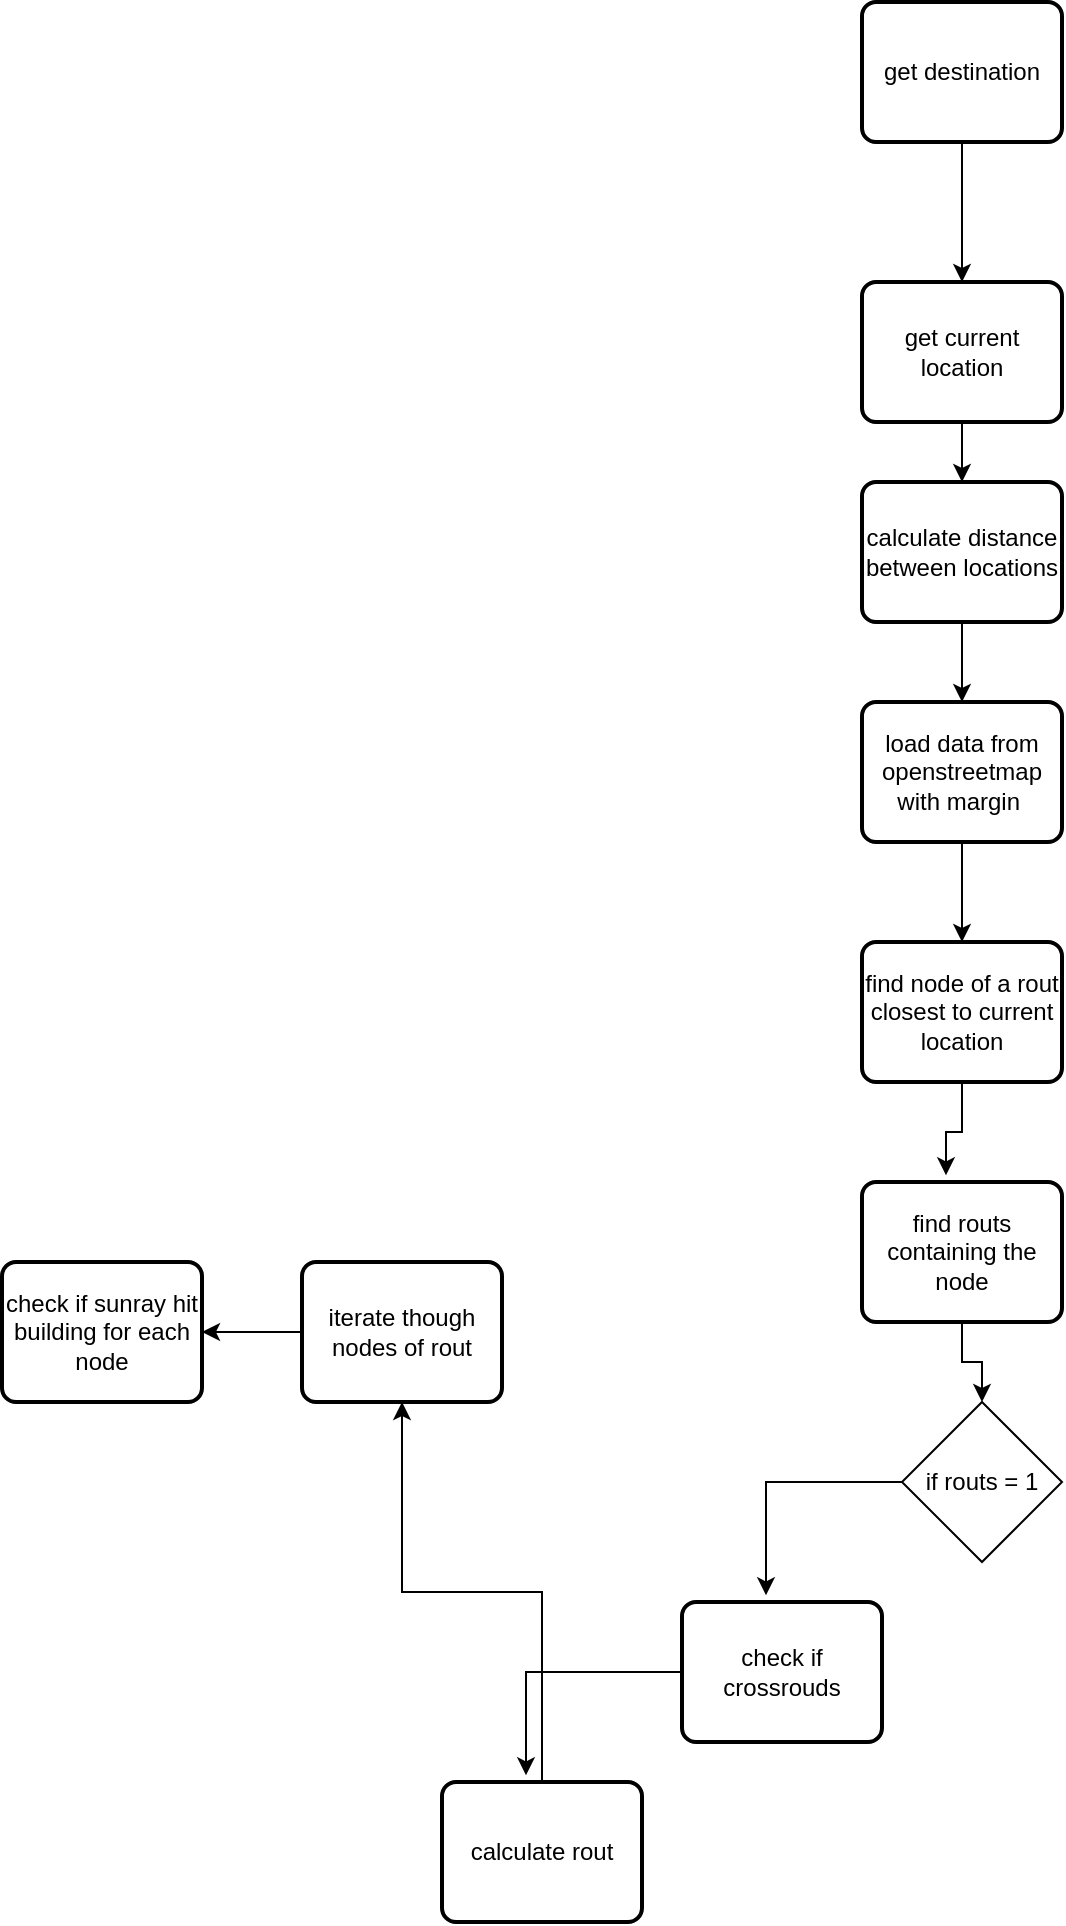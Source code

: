 <mxfile version="28.0.6">
  <diagram name="Seite-1" id="Rt5CnZ4Q0ylix6PVqF4p">
    <mxGraphModel dx="1613" dy="562" grid="1" gridSize="10" guides="1" tooltips="1" connect="1" arrows="1" fold="1" page="1" pageScale="1" pageWidth="827" pageHeight="1169" math="0" shadow="0">
      <root>
        <mxCell id="0" />
        <mxCell id="1" parent="0" />
        <mxCell id="by-8xRh2DoT8zti-E0eY-3" style="edgeStyle=orthogonalEdgeStyle;rounded=0;orthogonalLoop=1;jettySize=auto;html=1;entryX=0.5;entryY=0;entryDx=0;entryDy=0;" parent="1" source="by-8xRh2DoT8zti-E0eY-1" target="by-8xRh2DoT8zti-E0eY-2" edge="1">
          <mxGeometry relative="1" as="geometry" />
        </mxCell>
        <mxCell id="by-8xRh2DoT8zti-E0eY-1" value="get destination" style="rounded=1;whiteSpace=wrap;html=1;absoluteArcSize=1;arcSize=14;strokeWidth=2;" parent="1" vertex="1">
          <mxGeometry x="300" y="180" width="100" height="70" as="geometry" />
        </mxCell>
        <mxCell id="by-8xRh2DoT8zti-E0eY-2" value="get current location" style="rounded=1;whiteSpace=wrap;html=1;absoluteArcSize=1;arcSize=14;strokeWidth=2;" parent="1" vertex="1">
          <mxGeometry x="300" y="320" width="100" height="70" as="geometry" />
        </mxCell>
        <mxCell id="Wr040Zg8K2RzRJo0UWp4-2" value="" style="edgeStyle=orthogonalEdgeStyle;rounded=0;orthogonalLoop=1;jettySize=auto;html=1;" parent="1" source="by-8xRh2DoT8zti-E0eY-2" target="Wr040Zg8K2RzRJo0UWp4-1" edge="1">
          <mxGeometry relative="1" as="geometry">
            <mxPoint x="350" y="390" as="sourcePoint" />
            <mxPoint x="350" y="560" as="targetPoint" />
          </mxGeometry>
        </mxCell>
        <mxCell id="Wr040Zg8K2RzRJo0UWp4-9" style="edgeStyle=orthogonalEdgeStyle;rounded=0;orthogonalLoop=1;jettySize=auto;html=1;entryX=0.5;entryY=0;entryDx=0;entryDy=0;" parent="1" source="Wr040Zg8K2RzRJo0UWp4-1" target="Wr040Zg8K2RzRJo0UWp4-8" edge="1">
          <mxGeometry relative="1" as="geometry" />
        </mxCell>
        <mxCell id="Wr040Zg8K2RzRJo0UWp4-1" value="calculate distance between locations" style="rounded=1;whiteSpace=wrap;html=1;absoluteArcSize=1;arcSize=14;strokeWidth=2;" parent="1" vertex="1">
          <mxGeometry x="300" y="420" width="100" height="70" as="geometry" />
        </mxCell>
        <mxCell id="Wr040Zg8K2RzRJo0UWp4-11" style="edgeStyle=orthogonalEdgeStyle;rounded=0;orthogonalLoop=1;jettySize=auto;html=1;entryX=0.5;entryY=0;entryDx=0;entryDy=0;" parent="1" source="Wr040Zg8K2RzRJo0UWp4-8" target="Wr040Zg8K2RzRJo0UWp4-10" edge="1">
          <mxGeometry relative="1" as="geometry" />
        </mxCell>
        <mxCell id="Wr040Zg8K2RzRJo0UWp4-8" value="load data from openstreetmap with margin&amp;nbsp;" style="rounded=1;whiteSpace=wrap;html=1;absoluteArcSize=1;arcSize=14;strokeWidth=2;" parent="1" vertex="1">
          <mxGeometry x="300" y="530" width="100" height="70" as="geometry" />
        </mxCell>
        <mxCell id="Wr040Zg8K2RzRJo0UWp4-10" value="find node of a rout closest to current location" style="rounded=1;whiteSpace=wrap;html=1;absoluteArcSize=1;arcSize=14;strokeWidth=2;" parent="1" vertex="1">
          <mxGeometry x="300" y="650" width="100" height="70" as="geometry" />
        </mxCell>
        <mxCell id="Wr040Zg8K2RzRJo0UWp4-17" value="" style="edgeStyle=orthogonalEdgeStyle;rounded=0;orthogonalLoop=1;jettySize=auto;html=1;" parent="1" source="Wr040Zg8K2RzRJo0UWp4-14" target="Wr040Zg8K2RzRJo0UWp4-16" edge="1">
          <mxGeometry relative="1" as="geometry" />
        </mxCell>
        <mxCell id="Wr040Zg8K2RzRJo0UWp4-14" value="calculate rout" style="rounded=1;whiteSpace=wrap;html=1;absoluteArcSize=1;arcSize=14;strokeWidth=2;" parent="1" vertex="1">
          <mxGeometry x="90" y="1070" width="100" height="70" as="geometry" />
        </mxCell>
        <mxCell id="Wr040Zg8K2RzRJo0UWp4-15" style="edgeStyle=orthogonalEdgeStyle;rounded=0;orthogonalLoop=1;jettySize=auto;html=1;entryX=0.42;entryY=-0.048;entryDx=0;entryDy=0;entryPerimeter=0;" parent="1" source="lM7Y2t4ddnBXnJa8sTnV-1" target="Wr040Zg8K2RzRJo0UWp4-14" edge="1">
          <mxGeometry relative="1" as="geometry" />
        </mxCell>
        <mxCell id="Wr040Zg8K2RzRJo0UWp4-19" value="" style="edgeStyle=orthogonalEdgeStyle;rounded=0;orthogonalLoop=1;jettySize=auto;html=1;" parent="1" source="Wr040Zg8K2RzRJo0UWp4-16" target="Wr040Zg8K2RzRJo0UWp4-18" edge="1">
          <mxGeometry relative="1" as="geometry" />
        </mxCell>
        <mxCell id="Wr040Zg8K2RzRJo0UWp4-16" value="iterate though nodes of rout" style="rounded=1;whiteSpace=wrap;html=1;absoluteArcSize=1;arcSize=14;strokeWidth=2;" parent="1" vertex="1">
          <mxGeometry x="20" y="810" width="100" height="70" as="geometry" />
        </mxCell>
        <mxCell id="Wr040Zg8K2RzRJo0UWp4-18" value="check if sunray hit building for each node" style="rounded=1;whiteSpace=wrap;html=1;absoluteArcSize=1;arcSize=14;strokeWidth=2;" parent="1" vertex="1">
          <mxGeometry x="-130" y="810" width="100" height="70" as="geometry" />
        </mxCell>
        <mxCell id="lM7Y2t4ddnBXnJa8sTnV-2" value="" style="edgeStyle=orthogonalEdgeStyle;rounded=0;orthogonalLoop=1;jettySize=auto;html=1;entryX=0.42;entryY=-0.048;entryDx=0;entryDy=0;entryPerimeter=0;" edge="1" parent="1" source="lM7Y2t4ddnBXnJa8sTnV-5" target="lM7Y2t4ddnBXnJa8sTnV-1">
          <mxGeometry relative="1" as="geometry">
            <mxPoint x="350" y="720" as="sourcePoint" />
            <mxPoint x="356" y="1017" as="targetPoint" />
          </mxGeometry>
        </mxCell>
        <mxCell id="lM7Y2t4ddnBXnJa8sTnV-1" value="check if crossrouds" style="rounded=1;whiteSpace=wrap;html=1;absoluteArcSize=1;arcSize=14;strokeWidth=2;" vertex="1" parent="1">
          <mxGeometry x="210" y="980" width="100" height="70" as="geometry" />
        </mxCell>
        <mxCell id="lM7Y2t4ddnBXnJa8sTnV-4" value="" style="edgeStyle=orthogonalEdgeStyle;rounded=0;orthogonalLoop=1;jettySize=auto;html=1;entryX=0.42;entryY=-0.048;entryDx=0;entryDy=0;entryPerimeter=0;" edge="1" parent="1" source="Wr040Zg8K2RzRJo0UWp4-10" target="lM7Y2t4ddnBXnJa8sTnV-3">
          <mxGeometry relative="1" as="geometry">
            <mxPoint x="350" y="720" as="sourcePoint" />
            <mxPoint x="356" y="917" as="targetPoint" />
          </mxGeometry>
        </mxCell>
        <mxCell id="lM7Y2t4ddnBXnJa8sTnV-6" style="edgeStyle=orthogonalEdgeStyle;rounded=0;orthogonalLoop=1;jettySize=auto;html=1;entryX=0.5;entryY=0;entryDx=0;entryDy=0;" edge="1" parent="1" source="lM7Y2t4ddnBXnJa8sTnV-3" target="lM7Y2t4ddnBXnJa8sTnV-5">
          <mxGeometry relative="1" as="geometry" />
        </mxCell>
        <mxCell id="lM7Y2t4ddnBXnJa8sTnV-3" value="find routs containing the node" style="rounded=1;whiteSpace=wrap;html=1;absoluteArcSize=1;arcSize=14;strokeWidth=2;" vertex="1" parent="1">
          <mxGeometry x="300" y="770" width="100" height="70" as="geometry" />
        </mxCell>
        <mxCell id="lM7Y2t4ddnBXnJa8sTnV-5" value="if routs = 1" style="rhombus;whiteSpace=wrap;html=1;" vertex="1" parent="1">
          <mxGeometry x="320" y="880" width="80" height="80" as="geometry" />
        </mxCell>
      </root>
    </mxGraphModel>
  </diagram>
</mxfile>
